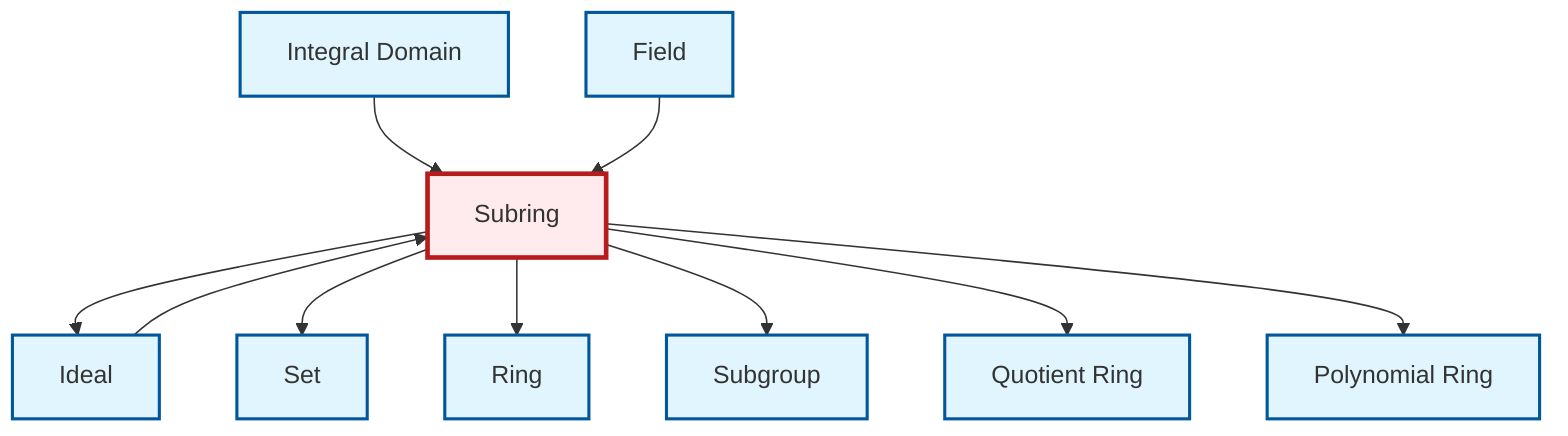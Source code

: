 graph TD
    classDef definition fill:#e1f5fe,stroke:#01579b,stroke-width:2px
    classDef theorem fill:#f3e5f5,stroke:#4a148c,stroke-width:2px
    classDef axiom fill:#fff3e0,stroke:#e65100,stroke-width:2px
    classDef example fill:#e8f5e9,stroke:#1b5e20,stroke-width:2px
    classDef current fill:#ffebee,stroke:#b71c1c,stroke-width:3px
    def-polynomial-ring["Polynomial Ring"]:::definition
    def-subgroup["Subgroup"]:::definition
    def-integral-domain["Integral Domain"]:::definition
    def-ring["Ring"]:::definition
    def-ideal["Ideal"]:::definition
    def-field["Field"]:::definition
    def-set["Set"]:::definition
    def-subring["Subring"]:::definition
    def-quotient-ring["Quotient Ring"]:::definition
    def-subring --> def-ideal
    def-integral-domain --> def-subring
    def-field --> def-subring
    def-subring --> def-set
    def-subring --> def-ring
    def-subring --> def-subgroup
    def-subring --> def-quotient-ring
    def-subring --> def-polynomial-ring
    def-ideal --> def-subring
    class def-subring current